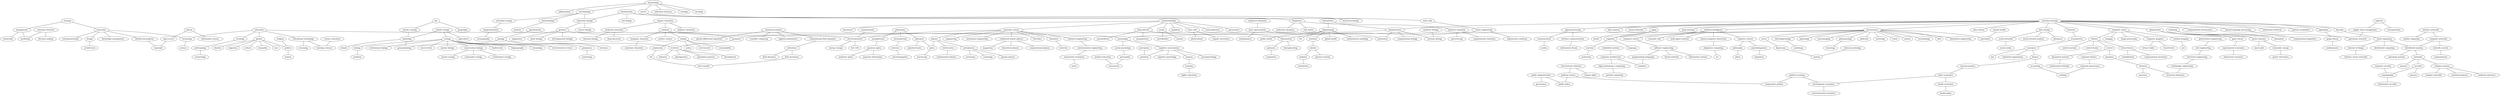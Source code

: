 strict graph "" {
	node [label="\N"];
	1	[id=1,
		label="machine learning",
		level=1,
		pos="126.76529220745215,-296.62644706161973",
		weight=0];
	2	[id=2,
		label="artificial intelligence",
		level=1,
		pos="507.24324820745187,-271.3479070616195",
		weight=0];
	1 -- 2	[level=1];
	3	[id=3,
		label=neuroscience,
		level=1,
		pos="408.87652220745167,-96.6879320616199",
		weight=0];
	1 -- 3	[level=1];
	17	[id=17,
		label=bioinformatics,
		level=2,
		pos="-150.5501577925479,63.533420938380004",
		weight=0];
	1 -- 17	[level=2];
	19	[id=19,
		label=optimization,
		level=2,
		pos="-40.6419677925478,-690.4186990616199",
		weight=0];
	1 -- 19	[level=2];
	20	[id=20,
		label=statistics,
		level=2,
		pos="44.405386207451556,-674.7321400616202",
		weight=0];
	1 -- 20	[level=2];
	31	[id=31,
		label="data mining",
		level=2,
		pos="204.47893120745175,-637.0175640616199",
		weight=0];
	1 -- 31	[level=2];
	32	[id=32,
		label="computer vision",
		level=2,
		pos="257.7279182074517,-648.3511760616193",
		weight=0];
	1 -- 32	[level=2];
	33	[id=33,
		label="signal processing",
		level=2,
		pos="377.308752207452,-496.1253860616198",
		weight=0];
	1 -- 33	[level=2];
	48	[id=48,
		label="natural language processing",
		level=3,
		pos="335.1261062074518,-432.05834206161944",
		weight=0];
	1 -- 48	[level=3];
	62	[id=62,
		label="data science",
		level=3,
		pos="304.17548220745175,-404.83944306161993",
		weight=0];
	1 -- 62	[level=3];
	87	[id=87,
		label="computational neuroscience",
		level=3,
		pos="317.40560320745135,-411.7004550616193",
		weight=0];
	1 -- 87	[level=3];
	119	[id=119,
		label=algorithms,
		level=3,
		pos="367.60990820745155,-432.91456206162",
		weight=0];
	1 -- 119	[level=3];
	120	[id=120,
		label="big data",
		level=3,
		pos="371.48038520745195,-421.2120590616196",
		weight=0];
	1 -- 120	[level=3];
	121	[id=121,
		label="information retrieval",
		level=3,
		pos="289.13728420745156,-347.29147106161963",
		weight=0];
	1 -- 121	[level=3];
	122	[id=122,
		label="pattern recognition",
		level=3,
		pos="304.61151320745194,-341.38533006162015",
		weight=0];
	1 -- 122	[level=3];
	243	[id=243,
		label="data analysis",
		level=4,
		pos="328.7905062074515,-340.53135706161993",
		weight=0];
	1 -- 243	[level=4];
	244	[id=244,
		label="neural networks",
		level=4,
		pos="318.2346632074514,-338.2229510616198",
		weight=0];
	1 -- 244	[level=4];
	245	[id=245,
		label="deep learning",
		level=4,
		pos="338.20908020745173,-339.39956406161946",
		weight=0];
	1 -- 245	[level=4];
	10	[id=10,
		label="computer science",
		level=2,
		pos="606.2335182074521,-293.1288600616199",
		weight=0];
	2 -- 10	[level=2];
	47	[id=47,
		label="semantic web",
		level=3,
		pos="605.5484312074514,-277.50682106162003",
		weight=0];
	2 -- 47	[level=3];
	74	[id=74,
		label="cognitive science",
		level=3,
		pos="632.4038752074521,-269.9924810616194",
		weight=0];
	2 -- 74	[level=3];
	78	[id=78,
		label="human-computer interaction",
		level=3,
		pos="680.9881642074515,-228.72353106161972",
		weight=0];
	2 -- 78	[level=3];
	292	[id=292,
		label="multi-agent systems",
		level=4,
		pos="536.1971322074514,-264.15044106161986",
		weight=0];
	2 -- 292	[level=4];
	12	[id=12,
		label=psychology,
		level=2,
		pos="559.5796342074518,-67.66377206161997",
		weight=0];
	3 -- 12	[level=2];
	117	[id=117,
		label="biomedical engineering",
		level=3,
		pos="423.4957112074517,-43.35919906161962",
		weight=0];
	3 -- 117	[level=3];
	127	[id=127,
		label=physiology,
		level=3,
		pos="418.57712420745156,-50.023305061619794",
		weight=0];
	3 -- 127	[level=3];
	177	[id=177,
		label=cognition,
		level=3,
		pos="427.7231592074513,-4.851642061619714",
		weight=0];
	3 -- 177	[level=3];
	180	[id=180,
		label=neuroimaging,
		level=3,
		pos="413.4115642074521,-9.328619061619975",
		weight=0];
	3 -- 180	[level=3];
	187	[id=187,
		label=pharmacology,
		level=3,
		pos="409.76958320745143,-25.113413061620122",
		weight=0];
	3 -- 187	[level=3];
	204	[id=204,
		label=psychiatry,
		level=4,
		pos="406.4832302074519,-5.652075061620053",
		weight=0];
	3 -- 204	[level=4];
	210	[id=210,
		label=addiction,
		level=4,
		pos="407.5968782074515,-50.33645206161964",
		weight=0];
	3 -- 210	[level=4];
	256	[id=256,
		label=stress,
		level=4,
		pos="403.8685152074513,-41.58110506161938",
		weight=0];
	3 -- 256	[level=4];
	264	[id=264,
		label=neurology,
		level=4,
		pos="400.7104622074521,-11.123459061619542",
		weight=0];
	3 -- 264	[level=4];
	279	[id=279,
		label=vision,
		level=4,
		pos="404.21610320745185,-47.94259006161974",
		weight=0];
	3 -- 279	[level=4];
	293	[id=293,
		label=autism,
		level=4,
		pos="396.57383520745134,-10.07630306161991",
		weight=0];
	3 -- 293	[level=4];
	304	[id=304,
		label=neurobiology,
		level=4,
		pos="404.8641842074521,-68.77395006161987",
		weight=0];
	3 -- 304	[level=4];
	305	[id=305,
		label=fmri,
		level=4,
		pos="394.9877662074514,-17.62450306162009",
		weight=0];
	3 -- 305	[level=4];
	306	[id=306,
		label=electrophysiology,
		level=4,
		pos="399.7288042074515,-47.987322061620034",
		weight=0];
	3 -- 306	[level=4];
	4	[id=4,
		label=immunology,
		level=2,
		pos="-422.0764667925487,394.23874093838003",
		weight=0];
	5	[id=5,
		label=cancer,
		level=2,
		pos="-472.4074867925483,474.35650493838057",
		weight=0];
	4 -- 5	[level=2];
	6	[id=6,
		label=microbiology,
		level=2,
		pos="-354.18690979254825,323.28564793837995",
		weight=0];
	4 -- 6	[level=2];
	40	[id=40,
		label="infectious diseases",
		level=3,
		pos="-524.1978047925477,422.44582893838015",
		weight=0];
	4 -- 40	[level=3];
	41	[id=41,
		label=virology,
		level=3,
		pos="-514.9259767925487,406.36332993838005",
		weight=0];
	4 -- 41	[level=3];
	190	[id=190,
		label=oncology,
		level=4,
		pos="-453.7919657925486,394.9548649383805",
		weight=0];
	4 -- 190	[level=4];
	191	[id=191,
		label=inflammation,
		level=4,
		pos="-468.6825367925485,392.44594393837997",
		weight=0];
	4 -- 191	[level=4];
	27	[id=27,
		label="stem cells",
		level=2,
		pos="-540.1753587925486,558.51941593838",
		weight=0];
	5 -- 27	[level=2];
	8	[id=8,
		label="molecular biology",
		level=2,
		pos="-324.97177979254866,285.55378193837987",
		weight=0];
	6 -- 8	[level=2];
	43	[id=43,
		label="microbial ecology",
		level=3,
		pos="-448.95524879254845,326.59131693838026",
		weight=0];
	6 -- 43	[level=3];
	103	[id=103,
		label=biotechnology,
		level=3,
		pos="-397.2056767925478,324.37452393838066",
		weight=0];
	6 -- 103	[level=3];
	7	[id=7,
		label=biochemistry,
		level=2,
		pos="-365.01388379254786,282.9787179383802",
		weight=0];
	7 -- 8	[level=2];
	9	[id=9,
		label=biophysics,
		level=2,
		pos="-413.7399317925483,259.6927109383805",
		weight=0];
	7 -- 9	[level=2];
	88	[id=88,
		label="structural biology",
		level=3,
		pos="-397.1240027925487,263.82581793838017",
		weight=0];
	7 -- 88	[level=3];
	165	[id=165,
		label="cell biology",
		level=3,
		pos="-401.6131667925474,260.10114993838033",
		weight=0];
	7 -- 165	[level=3];
	29	[id=29,
		label=genetics,
		level=2,
		pos="-294.99554379254823,222.25617693838012",
		weight=0];
	8 -- 29	[level=2];
	107	[id=107,
		label="cancer biology",
		level=3,
		pos="-348.2126817925482,281.4882059383799",
		weight=0];
	8 -- 107	[level=3];
	104	[id=104,
		label="physical chemistry",
		level=3,
		pos="-489.7777847925481,257.4802259383805",
		weight=0];
	9 -- 104	[level=3];
	288	[id=288,
		label="molecular dynamics",
		level=4,
		pos="-448.02879479254807,258.6947899383804",
		weight=0];
	9 -- 288	[level=4];
	289	[id=289,
		label="soft matter",
		level=4,
		pos="-487.6441077925483,240.86840193837998",
		weight=0];
	9 -- 289	[level=4];
	22	[id=22,
		label="software engineering",
		level=2,
		pos="669.967057207452,-288.49379706162017",
		weight=0];
	10 -- 22	[level=2];
	11	[id=11,
		label=education,
		level=2,
		pos="591.1667982074514,-46.2674710616202",
		weight=0];
	11 -- 12	[level=2];
	70	[id=70,
		label=technology,
		level=3,
		pos="671.1570392074518,-36.90512706162008",
		weight=0];
	11 -- 70	[level=3];
	108	[id=108,
		label=gender,
		level=3,
		pos="646.6944002074515,3.0910929383799157",
		weight=0];
	11 -- 108	[level=3];
	109	[id=109,
		label=sociology,
		level=3,
		pos="620.854711207452,-8.0368730616201",
		weight=0];
	11 -- 109	[level=3];
	233	[id=233,
		label="educational technology",
		level=4,
		pos="617.2944022074516,-10.943149061619806",
		weight=0];
	11 -- 233	[level=4];
	49	[id=49,
		label="social psychology",
		level=3,
		pos="574.9596172074516,-55.371034061619866",
		weight=0];
	12 -- 49	[level=3];
	50	[id=50,
		label="cognitive neuroscience",
		level=3,
		pos="571.1598952074519,-32.81236406161952",
		weight=0];
	12 -- 50	[level=3];
	13	[id=13,
		label=nanotechnology,
		level=2,
		pos="-698.368573792548,781.4369139383798",
		weight=0];
	14	[id=14,
		label="materials science",
		level=2,
		pos="-794.0850717925478,854.9931059383798",
		weight=0];
	13 -- 14	[level=2];
	15	[id=15,
		label="drug delivery",
		level=2,
		pos="-668.6303747925485,719.40839393838",
		weight=0];
	13 -- 15	[level=2];
	82	[id=82,
		label=mems,
		level=3,
		pos="-766.5039937925485,824.4234309383801",
		weight=0];
	13 -- 82	[level=3];
	97	[id=97,
		label=graphene,
		level=3,
		pos="-761.3750587925479,797.0884689383802",
		weight=0];
	13 -- 97	[level=3];
	236	[id=236,
		label=semiconductors,
		level=4,
		pos="-721.4261487925487,787.0811779383803",
		weight=0];
	13 -- 236	[level=4];
	237	[id=237,
		label="solar cells",
		level=4,
		pos="-757.8175677925483,792.1336879383798",
		weight=0];
	13 -- 237	[level=4];
	238	[id=238,
		label=nanoscience,
		level=4,
		pos="-709.2008817925489,783.3473889383804",
		weight=0];
	13 -- 238	[level=4];
	239	[id=239,
		label=biosensors,
		level=4,
		pos="-791.5984127925476,793.8995509383803",
		weight=0];
	13 -- 239	[level=4];
	23	[id=23,
		label=physics,
		level=2,
		pos="-830.646438792548,983.94338093838",
		weight=0];
	14 -- 23	[level=2];
	36	[id=36,
		label=chemistry,
		level=2,
		pos="-841.3750787925474,929.9710109383805",
		weight=0];
	14 -- 36	[level=2];
	68	[id=68,
		label=electrochemistry,
		level=3,
		pos="-893.9821867925475,971.7980129383805",
		weight=0];
	14 -- 68	[level=3];
	89	[id=89,
		label=engineering,
		level=3,
		pos="-854.0280277925485,885.8311989383801",
		weight=0];
	14 -- 89	[level=3];
	152	[id=152,
		label="chemical engineering",
		level=3,
		pos="-891.844741792549,897.41027193838",
		weight=0];
	14 -- 152	[level=3];
	153	[id=153,
		label="condensed matter physics",
		level=3,
		pos="-913.3451707925487,901.7032669383807",
		weight=0];
	14 -- 153	[level=3];
	307	[id=307,
		label="mechanical engineering",
		level=4,
		pos="-856.4634887925477,876.7699969383802",
		weight=0];
	14 -- 307	[level=4];
	328	[id=328,
		label="thin films",
		level=4,
		pos="-883.199871792549,885.1787539383804",
		weight=0];
	14 -- 328	[level=4];
	35	[id=35,
		label=biomaterials,
		level=2,
		pos="-601.9230407925479,637.9496779383799",
		weight=0];
	15 -- 35	[level=2];
	290	[id=290,
		label=nanomedicine,
		level=4,
		pos="-713.5655007925488,730.6286999383801",
		weight=0];
	15 -- 290	[level=4];
	349	[id=349,
		label=nanoparticles,
		level=4,
		pos="-706.1349277925474,728.6551419383804",
		weight=0];
	15 -- 349	[level=4];
	16	[id=16,
		label=biostatistics,
		level=2,
		pos="-181.1650147925484,188.76835393838064",
		weight=0];
	16 -- 17	[level=2];
	18	[id=18,
		label=epidemiology,
		level=2,
		pos="-217.8117537925482,265.17767793837993",
		weight=0];
	16 -- 18	[level=2];
	26	[id=26,
		label="computational biology",
		level=2,
		pos="-183.87498179254817,142.6626009383799",
		weight=0];
	17 -- 26	[level=2];
	30	[id=30,
		label=genomics,
		level=2,
		pos="-232.0394497925481,180.43413193838023",
		weight=0];
	17 -- 30	[level=2];
	91	[id=91,
		label=proteomics,
		level=3,
		pos="-172.68852679254815,-10.295758061619381",
		weight=0];
	17 -- 91	[level=3];
	149	[id=149,
		label="systems biology",
		level=3,
		pos="-171.48868379254782,-37.18880306162009",
		weight=0];
	17 -- 149	[level=3];
	53	[id=53,
		label=hiv,
		level=3,
		pos="-214.6589407925485,363.39244593838066",
		weight=0];
	18 -- 53	[level=3];
	54	[id=54,
		label="public health",
		level=3,
		pos="-240.27398579254805,345.45972493838053",
		weight=0];
	18 -- 54	[level=3];
	55	[id=55,
		label=nutrition,
		level=3,
		pos="-255.40644579254786,339.08561393838045",
		weight=0];
	18 -- 55	[level=3];
	207	[id=207,
		label="global health",
		level=4,
		pos="-231.57315579254828,292.13550893838055",
		weight=0];
	18 -- 207	[level=4];
	208	[id=208,
		label="mathematical modeling",
		level=4,
		pos="-230.88628679254816,290.49906093838035",
		weight=0];
	18 -- 208	[level=4];
	111	[id=111,
		label=simulation,
		level=3,
		pos="-92.3633087925482,-758.0750830616198",
		weight=0];
	19 -- 111	[level=3];
	141	[id=141,
		label="power systems",
		level=3,
		pos="-97.97294479254833,-797.4556030616204",
		weight=0];
	19 -- 141	[level=3];
	156	[id=156,
		label="operations research",
		level=3,
		pos="-50.1429817925482,-786.3295640616197",
		weight=0];
	19 -- 156	[level=3];
	173	[id=173,
		label="game theory",
		level=3,
		pos="-45.69146079254824,-741.5278790616194",
		weight=0];
	19 -- 173	[level=3];
	21	[id=21,
		label=econometrics,
		level=2,
		pos="17.372493207451953,-728.9398620616194",
		weight=0];
	20 -- 21	[level=2];
	39	[id=39,
		label=economics,
		level=2,
		pos="6.1158572074518815,-775.6152330616205",
		weight=0];
	21 -- 39	[level=2];
	100	[id=100,
		label="programming languages",
		level=3,
		pos="824.0557892074521,-310.9182360616196",
		weight=0];
	22 -- 100	[level=3];
	101	[id=101,
		label="information systems",
		level=3,
		pos="832.6111942074522,-300.3618700616198",
		weight=0];
	22 -- 101	[level=3];
	335	[id=335,
		label="formal methods",
		level=4,
		pos="762.8490432074514,-295.20050106161943",
		weight=0];
	22 -- 335	[level=4];
	90	[id=90,
		label=optics,
		level=3,
		pos="-821.3061697925477,1069.74774093838",
		weight=0];
	23 -- 90	[level=3];
	181	[id=181,
		label=mathematics,
		level=3,
		pos="-838.5222517925486,1018.7403749383802",
		weight=0];
	23 -- 181	[level=3];
	186	[id=186,
		label=astrophysics,
		level=3,
		pos="-853.465015792548,1027.6696309383806",
		weight=0];
	23 -- 186	[level=3];
	24	[id=24,
		label="climate change",
		level=2,
		pos="-537.4481607925482,4.550893938379886",
		weight=0];
	25	[id=25,
		label=ecology,
		level=2,
		pos="-367.7152377925486,93.91062193838025",
		weight=0];
	24 -- 25	[level=2];
	146	[id=146,
		label=hydrology,
		level=3,
		pos="-658.5112537925488,-40.04441206161937",
		weight=0];
	24 -- 146	[level=3];
	222	[id=222,
		label=agriculture,
		level=4,
		pos="-617.4353387925476,-26.495767061619517",
		weight=0];
	24 -- 222	[level=4];
	34	[id=34,
		label=evolution,
		level=2,
		pos="-291.21728279254785,137.51929093838044",
		weight=0];
	25 -- 34	[level=2];
	42	[id=42,
		label="conservation biology",
		level=3,
		pos="-477.8974527925475,-15.84699006162009",
		weight=0];
	25 -- 42	[level=3];
	73	[id=73,
		label="evolutionary biology",
		level=3,
		pos="-414.81005579254816,46.88338793838011",
		weight=0];
	25 -- 73	[level=3];
	133	[id=133,
		label=conservation,
		level=3,
		pos="-394.28232879254847,67.31631293838018",
		weight=0];
	25 -- 133	[level=3];
	134	[id=134,
		label=biology,
		level=3,
		pos="-413.2851387925475,44.83623993838046",
		weight=0];
	25 -- 134	[level=3];
	227	[id=227,
		label=biodiversity,
		level=4,
		pos="-412.87797779254834,31.9922539383806",
		weight=0];
	25 -- 227	[level=4];
	308	[id=308,
		label=entomology,
		level=4,
		pos="-411.20210379254786,26.655639938379863",
		weight=0];
	25 -- 308	[level=4];
	314	[id=314,
		label="environmental science",
		level=4,
		pos="-397.17377879254855,43.48774593838061",
		weight=0];
	25 -- 314	[level=4];
	344	[id=344,
		label="marine biology",
		level=4,
		pos="-382.4870457925481,68.27193893838012",
		weight=0];
	25 -- 344	[level=4];
	345	[id=345,
		label=biogeography,
		level=4,
		pos="-386.24002479254796,61.21145193838038",
		weight=0];
	25 -- 345	[level=4];
	28	[id=28,
		label="tissue engineering",
		level=2,
		pos="-568.0830277925488,595.87992993838",
		weight=0];
	27 -- 28	[level=2];
	28 -- 35	[level=2];
	242	[id=242,
		label="regenerative medicine",
		level=4,
		pos="-587.4828247925489,619.0831429383807",
		weight=0];
	28 -- 242	[level=4];
	29 -- 30	[level=2];
	162	[id=162,
		label="developmental biology",
		level=3,
		pos="-328.59029679254854,215.56850193838",
		weight=0];
	29 -- 162	[level=3];
	163	[id=163,
		label=epigenetics,
		level=3,
		pos="-331.7426397925483,208.74762393838046",
		weight=0];
	29 -- 163	[level=3];
	355	[id=355,
		label="plant biology",
		level=4,
		pos="-336.50448079254784,204.51359693838003",
		weight=0];
	29 -- 355	[level=4];
	30 -- 34	[level=2];
	102	[id=102,
		label=databases,
		level=3,
		pos="217.5536152074519,-747.2366640616201",
		weight=0];
	31 -- 102	[level=3];
	183	[id=183,
		label="social networks",
		level=3,
		pos="226.96505420745143,-720.1492690616196",
		weight=0];
	31 -- 183	[level=3];
	283	[id=283,
		label="social network analysis",
		level=4,
		pos="217.7680282074516,-671.4970960616201",
		weight=0];
	31 -- 283	[level=4];
	37	[id=37,
		label="image processing",
		level=2,
		pos="326.69915520745144,-801.0484220616199",
		weight=0];
	32 -- 37	[level=2];
	38	[id=38,
		label=robotics,
		level=2,
		pos="356.9999202074514,-780.4172920616202",
		weight=0];
	32 -- 38	[level=2];
	151	[id=151,
		label="computer graphics",
		level=3,
		pos="346.99713020745185,-732.2187580616192",
		weight=0];
	32 -- 151	[level=3];
	179	[id=179,
		label=imaging,
		level=3,
		pos="318.2170992074516,-699.8323540616202",
		weight=0];
	32 -- 179	[level=3];
	184	[id=184,
		label="medical imaging",
		level=3,
		pos="375.77383220745196,-737.4622760616203",
		weight=0];
	32 -- 184	[level=3];
	65	[id=65,
		label=communication,
		level=3,
		pos="409.79238820745195,-554.7634120616194",
		weight=0];
	33 -- 65	[level=3];
	66	[id=66,
		label="wireless communications",
		level=3,
		pos="451.67955020745194,-537.8665100616199",
		weight=0];
	33 -- 66	[level=3];
	118	[id=118,
		label="population genetics",
		level=3,
		pos="-311.2967697925478,107.28792293838069",
		weight=0];
	34 -- 118	[level=3];
	154	[id=154,
		label=development,
		level=3,
		pos="-311.0659847925481,86.25788293838013",
		weight=0];
	34 -- 154	[level=3];
	270	[id=270,
		label=behavior,
		level=4,
		pos="-297.7279927925483,119.95469993838014",
		weight=0];
	34 -- 270	[level=4];
	271	[id=271,
		label=phylogenetics,
		level=4,
		pos="-300.40259379254803,112.4416649383802",
		weight=0];
	34 -- 271	[level=4];
	131	[id=131,
		label=polymers,
		level=3,
		pos="-664.9543527925489,636.8376629383802",
		weight=0];
	35 -- 131	[level=3];
	347	[id=347,
		label=bioengineering,
		level=4,
		pos="-628.1354497925477,637.4501879383806",
		weight=0];
	35 -- 347	[level=4];
	145	[id=145,
		label=materials,
		level=3,
		pos="-880.4408677925476,981.6351729383805",
		weight=0];
	36 -- 145	[level=3];
	147	[id=147,
		label=control,
		level=3,
		pos="420.4535002074517,-898.6013450616192",
		weight=0];
	38 -- 147	[level=3];
	159	[id=159,
		label=biomechanics,
		level=3,
		pos="456.87989820745133,-885.025073061619",
		weight=0];
	38 -- 159	[level=3];
	219	[id=219,
		label="control theory",
		level=4,
		pos="446.1773042074519,-865.8370270616197",
		weight=0];
	38 -- 219	[level=4];
	277	[id=277,
		label="control systems",
		level=4,
		pos="394.13576420745176,-815.974598061619",
		weight=0];
	38 -- 277	[level=4];
	85	[id=85,
		label=finance,
		level=3,
		pos="3.558335207451819,-795.5192390616194",
		weight=0];
	39 -- 85	[level=3];
	137	[id=137,
		label=law,
		level=3,
		pos="49.387435207451745,-788.5324600616204",
		weight=0];
	39 -- 137	[level=3];
	224	[id=224,
		label="industrial organization",
		level=4,
		pos="57.87934520745148,-779.0678520616202",
		weight=0];
	39 -- 224	[level=4];
	299	[id=299,
		label="community ecology",
		level=4,
		pos="-569.4038917925482,-84.74461006161982",
		weight=0];
	42 -- 299	[level=4];
	322	[id=322,
		label="evolutionary ecology",
		level=4,
		pos="-523.0350767925484,-53.115016061619826",
		weight=0];
	42 -- 322	[level=4];
	323	[id=323,
		label="marine ecology",
		level=4,
		pos="-544.9096927925475,-79.03438306161934",
		weight=0];
	42 -- 323	[level=4];
	44	[id=44,
		label=biogeochemistry,
		level=3,
		pos="-512.1443587925478,311.1646579383805",
		weight=0];
	43 -- 44	[level=3];
	198	[id=198,
		label=oceanography,
		level=4,
		pos="-575.3068607925488,313.0549969383801",
		weight=0];
	44 -- 198	[level=4];
	45	[id=45,
		label="embedded systems",
		level=3,
		pos="1062.4612162074518,-314.4131900616194",
		weight=0];
	46	[id=46,
		label="computer architecture",
		level=3,
		pos="944.7561542074518,-295.33039306161936",
		weight=0];
	45 -- 46	[level=3];
	135	[id=135,
		label=compilers,
		level=3,
		pos="911.1680992074516,-315.52326406161956",
		weight=0];
	46 -- 135	[level=3];
	161	[id=161,
		label="high performance computing",
		level=3,
		pos="1007.4654412074515,-305.30658806161955",
		weight=0];
	46 -- 161	[level=3];
	201	[id=201,
		label="computational linguistics",
		level=4,
		pos="409.4247152074522,-474.8878260616193",
		weight=0];
	48 -- 201	[level=4];
	300	[id=300,
		label=personality,
		level=4,
		pos="590.8954362074519,-26.329483061619612",
		weight=0];
	49 -- 300	[level=4];
	160	[id=160,
		label=memory,
		level=3,
		pos="578.8130222074515,28.395711938380373",
		weight=0];
	50 -- 160	[level=3];
	225	[id=225,
		label="cognitive psychology",
		level=4,
		pos="567.8389702074519,-13.549360061620064",
		weight=0];
	50 -- 225	[level=4];
	318	[id=318,
		label=attention,
		level=4,
		pos="562.4066522074518,-20.524644061620165",
		weight=0];
	50 -- 318	[level=4];
	351	[id=351,
		label=neuropsychology,
		level=4,
		pos="560.0845562074519,-27.965640061619524",
		weight=0];
	50 -- 351	[level=4];
	51	[id=51,
		label="organic chemistry",
		level=3,
		pos="-998.3687627925483,1063.9046179383804",
		weight=0];
	52	[id=52,
		label=catalysis,
		level=3,
		pos="-941.9563797925475,1011.1018549383798",
		weight=0];
	51 -- 52	[level=3];
	205	[id=205,
		label="polymer chemistry",
		level=4,
		pos="-1024.0725887925491,1105.3643839383803",
		weight=0];
	51 -- 205	[level=4];
	206	[id=206,
		label="medicinal chemistry",
		level=4,
		pos="-1030.3341597925482,1097.3458439383803",
		weight=0];
	51 -- 206	[level=4];
	52 -- 68	[level=3];
	72	[id=72,
		label=energy,
		level=3,
		pos="-1000.4093597925475,1055.09309493838",
		weight=0];
	52 -- 72	[level=3];
	214	[id=214,
		label="inorganic chemistry",
		level=4,
		pos="-981.859643792548,1040.7690119383806",
		weight=0];
	52 -- 214	[level=4];
	215	[id=215,
		label="surface science",
		level=4,
		pos="-977.1750417925487,1037.2564149383807",
		weight=0];
	52 -- 215	[level=4];
	96	[id=96,
		label=obesity,
		level=3,
		pos="-317.221855792548,504.6256079383802",
		weight=0];
	55 -- 96	[level=3];
	56	[id=56,
		label=strategy,
		level=3,
		pos="760.6558482074515,-2.9084820616199067",
		weight=0];
	57	[id=57,
		label=management,
		level=3,
		pos="795.3449022074519,15.059007938380091",
		weight=0];
	56 -- 57	[level=3];
	58	[id=58,
		label=innovation,
		level=3,
		pos="698.2797712074516,-7.391431061620096",
		weight=0];
	56 -- 58	[level=3];
	129	[id=129,
		label=marketing,
		level=3,
		pos="832.9587472074518,35.91964793837997",
		weight=0];
	57 -- 129	[level=3];
	286	[id=286,
		label=leadership,
		level=4,
		pos="824.761541207452,37.812114938380546",
		weight=0];
	57 -- 286	[level=4];
	69	[id=69,
		label=entrepreneurship,
		level=3,
		pos="781.8972952074519,24.52516493837993",
		weight=0];
	58 -- 69	[level=3];
	58 -- 70	[level=3];
	71	[id=71,
		label=design,
		level=3,
		pos="784.6637362074516,30.1089229383806",
		weight=0];
	58 -- 71	[level=3];
	211	[id=211,
		label="knowledge management",
		level=4,
		pos="737.5894762074522,9.959120938380693",
		weight=0];
	58 -- 211	[level=4];
	212	[id=212,
		label="intellectual property",
		level=4,
		pos="743.2327512074517,12.78832193838025",
		weight=0];
	58 -- 212	[level=4];
	59	[id=59,
		label=plasmonics,
		level=3,
		pos="-900.5983377925477,1146.2759559383803",
		weight=0];
	60	[id=60,
		label=photonics,
		level=3,
		pos="-875.6924447925485,1114.24776793838",
		weight=0];
	59 -- 60	[level=3];
	61	[id=61,
		label=nanophotonics,
		level=3,
		pos="-939.0859007925483,1196.2323459383806",
		weight=0];
	59 -- 61	[level=3];
	209	[id=209,
		label=metamaterials,
		level=4,
		pos="-932.094870792549,1163.7933339383799",
		weight=0];
	59 -- 209	[level=4];
	60 -- 90	[level=3];
	329	[id=329,
		label=optoelectronics,
		level=4,
		pos="-886.0582197925487,1127.1431429383802",
		weight=0];
	60 -- 329	[level=4];
	136	[id=136,
		label="quantum optics",
		level=3,
		pos="-966.5047287925481,1176.5845169383801",
		weight=0];
	61 -- 136	[level=3];
	63	[id=63,
		label="international relations",
		level=3,
		pos="75.67407420745167,-972.8853260616197",
		weight=0];
	64	[id=64,
		label="political science",
		level=3,
		pos="22.78264020745155,-971.5873900616189",
		weight=0];
	63 -- 64	[level=3];
	343	[id=343,
		label="human rights",
		level=4,
		pos="62.65043820745177,-1096.7599580616206",
		weight=0];
	63 -- 343	[level=4];
	170	[id=170,
		label="comparative politics",
		level=3,
		pos="54.86680420745142,-921.8179310616197",
		weight=0];
	64 -- 170	[level=3];
	312	[id=312,
		label="public policy",
		level=4,
		pos="63.75904620745132,-962.3133870616202",
		weight=0];
	64 -- 312	[level=4];
	246	[id=246,
		label=media,
		level=4,
		pos="449.9546602074515,-583.8939860616201",
		weight=0];
	65 -- 246	[level=4];
	95	[id=95,
		label="information theory",
		level=3,
		pos="502.98583320745183,-570.54317806162",
		weight=0];
	66 -- 95	[level=3];
	67	[id=67,
		label=nanomaterials,
		level=3,
		pos="-942.4691927925487,1007.72624293838",
		weight=0];
	67 -- 68	[level=3];
	234	[id=234,
		label="energy storage",
		level=4,
		pos="-930.7543517925478,998.9790189383802",
		weight=0];
	68 -- 234	[level=4];
	269	[id=269,
		label="fuel cells",
		level=4,
		pos="-919.3956737925491,990.4411099383806",
		weight=0];
	68 -- 269	[level=4];
	362	[id=362,
		label=science,
		level=4,
		pos="685.7839382074517,-18.27371706162012",
		weight=0];
	70 -- 362	[level=4];
	278	[id=278,
		label=architecture,
		level=4,
		pos="821.9317572074515,56.72932693837993",
		weight=0];
	71 -- 278	[level=4];
	92	[id=92,
		label=environment,
		level=3,
		pos="-1073.4884417925477,1114.5872179383805",
		weight=0];
	72 -- 92	[level=3];
	93	[id=93,
		label=combustion,
		level=3,
		pos="-1049.7144807925488,1089.4506759383803",
		weight=0];
	72 -- 93	[level=3];
	94	[id=94,
		label=sustainability,
		level=3,
		pos="-1069.2694717925478,1085.6519129383805",
		weight=0];
	72 -- 94	[level=3];
	326	[id=326,
		label=policy,
		level=4,
		pos="-1033.326515792549,1069.65971593838",
		weight=0];
	72 -- 326	[level=4];
	75	[id=75,
		label=psycholinguistics,
		level=3,
		pos="712.503092207452,-271.2143990616196",
		weight=0];
	74 -- 75	[level=3];
	332	[id=332,
		label=philosophy,
		level=4,
		pos="690.9323222074518,-259.32090506161967",
		weight=0];
	74 -- 332	[level=4];
	125	[id=125,
		label=linguistics,
		level=3,
		pos="764.7841212074518,-263.16145206161946",
		weight=0];
	75 -- 125	[level=3];
	76	[id=76,
		label="wireless networks",
		level=3,
		pos="662.9565832074513,-570.0912770616196",
		weight=0];
	77	[id=77,
		label="computer networks",
		level=3,
		pos="620.3192192074521,-555.37656606162",
		weight=0];
	76 -- 77	[level=3];
	350	[id=350,
		label="mobile computing",
		level=4,
		pos="713.4929402074522,-591.1235950616201",
		weight=0];
	76 -- 350	[level=4];
	124	[id=124,
		label="distributed systems",
		level=3,
		pos="575.618713207452,-520.0160860616197",
		weight=0];
	77 -- 124	[level=3];
	330	[id=330,
		label="network security",
		level=4,
		pos="662.4940522074521,-554.3293000616195",
		weight=0];
	77 -- 330	[level=4];
	79	[id=79,
		label="ubiquitous computing",
		level=3,
		pos="818.7907402074516,-212.75862706161934",
		weight=0];
	78 -- 79	[level=3];
	172	[id=172,
		label=hci,
		level=3,
		pos="871.7664722074514,-193.8580440616197",
		weight=0];
	79 -- 172	[level=3];
	80	[id=80,
		label="analytical chemistry",
		level=3,
		pos="-206.69579279254867,-110.66708206162002",
		weight=0];
	81	[id=81,
		label="mass spectrometry",
		level=3,
		pos="-187.94980579254843,-71.14994706161997",
		weight=0];
	80 -- 81	[level=3];
	81 -- 91	[level=3];
	216	[id=216,
		label=metabolomics,
		level=4,
		pos="-192.19001179254792,-98.2648170616194",
		weight=0];
	81 -- 216	[level=4];
	83	[id=83,
		label=microfluidics,
		level=3,
		pos="-830.9042097925485,815.0896589383801",
		weight=0];
	82 -- 83	[level=3];
	84	[id=84,
		label=sensors,
		level=3,
		pos="-787.4816307925485,821.1034079383799",
		weight=0];
	82 -- 84	[level=3];
	86	[id=86,
		label=macroeconomics,
		level=3,
		pos="23.05963620745206,-820.4114490616194",
		weight=0];
	85 -- 86	[level=3];
	228	[id=228,
		label=accounting,
		level=4,
		pos="19.98788220745155,-816.3643660616199",
		weight=0];
	85 -- 228	[level=4];
	144	[id=144,
		label="labor economics",
		level=3,
		pos="28.04248920745158,-851.7142860616204",
		weight=0];
	86 -- 144	[level=3];
	296	[id=296,
		label=microscopy,
		level=4,
		pos="-848.9822977925487,1092.25919593838",
		weight=0];
	90 -- 296	[level=4];
	132	[id=132,
		label=cfd,
		level=3,
		pos="-1088.147236792549,1122.6669839383803",
		weight=0];
	93 -- 132	[level=3];
	174	[id=174,
		label=diabetes,
		level=3,
		pos="-354.6855977925479,575.3776729383799",
		weight=0];
	96 -- 174	[level=3];
	217	[id=217,
		label="physical activity",
		level=4,
		pos="-341.62474079254844,544.7367479383802",
		weight=0];
	96 -- 217	[level=4];
	98	[id=98,
		label=gis,
		level=3,
		pos="-902.2014347925488,-150.67848006161967",
		weight=0];
	99	[id=99,
		label="remote sensing",
		level=3,
		pos="-733.2039077925474,-75.64359606161997",
		weight=0];
	98 -- 99	[level=3];
	364	[id=364,
		label=geography,
		level=4,
		pos="-979.1453107925481,-170.4602850616202",
		weight=0];
	98 -- 364	[level=4];
	99 -- 146	[level=3];
	100 -- 135	[level=3];
	252	[id=252,
		label=biofuels,
		level=4,
		pos="-468.83853779254787,311.61021793838063",
		weight=0];
	103 -- 252	[level=4];
	105	[id=105,
		label=spectroscopy,
		level=3,
		pos="-533.6985377925484,253.5347409383803",
		weight=0];
	104 -- 105	[level=3];
	106	[id=106,
		label="computational chemistry",
		level=3,
		pos="-521.9754927925478,238.5095019383798",
		weight=0];
	104 -- 106	[level=3];
	230	[id=230,
		label=migration,
		level=4,
		pos="723.1217462074519,60.39239693838044",
		weight=0];
	108 -- 230	[level=4];
	251	[id=251,
		label=culture,
		level=4,
		pos="673.3317692074515,24.74805993837981",
		weight=0];
	108 -- 251	[level=4];
	295	[id=295,
		label=politics,
		level=4,
		pos="695.4283022074515,45.11457393838009",
		weight=0];
	108 -- 295	[level=4];
	324	[id=324,
		label=inequality,
		level=4,
		pos="680.2100332074515,32.10103893838004",
		weight=0];
	108 -- 324	[level=4];
	361	[id=361,
		label=race,
		level=4,
		pos="695.8114552074521,50.62838693838057",
		weight=0];
	108 -- 361	[level=4];
	365	[id=365,
		label=identity,
		level=4,
		pos="668.720974207452,25.07967193838067",
		weight=0];
	108 -- 365	[level=4];
	247	[id=247,
		label=anthropology,
		level=4,
		pos="643.2203762074514,19.028411938380486",
		weight=0];
	109 -- 247	[level=4];
	110	[id=110,
		label=modeling,
		level=3,
		pos="-135.77152279254824,-806.4362930616189",
		weight=0];
	110 -- 111	[level=3];
	112	[id=112,
		label=geochemistry,
		level=3,
		pos="-813.3808107925488,-126.45599906161988",
		weight=0];
	113	[id=113,
		label=geology,
		level=3,
		pos="-753.1282607925477,-88.83062006161981",
		weight=0];
	112 -- 113	[level=3];
	155	[id=155,
		label=geophysics,
		level=3,
		pos="-778.6793907925476,-113.42018006162016",
		weight=0];
	113 -- 155	[level=3];
	166	[id=166,
		label=geomorphology,
		level=3,
		pos="-714.0410187925481,-68.71499406162002",
		weight=0];
	113 -- 166	[level=3];
	357	[id=357,
		label=tectonics,
		level=4,
		pos="-777.3594407925484,-114.80677306161942",
		weight=0];
	113 -- 357	[level=4];
	114	[id=114,
		label=logistics,
		level=3,
		pos="-97.26480279254793,-959.6870480616199",
		weight=0];
	115	[id=115,
		label=transportation,
		level=3,
		pos="-94.82470279254812,-1000.1343240616206",
		weight=0];
	114 -- 115	[level=3];
	116	[id=116,
		label="supply chain management",
		level=3,
		pos="-75.62113479254822,-894.5476100616197",
		weight=0];
	114 -- 116	[level=3];
	116 -- 156	[level=3];
	297	[id=297,
		label="graph theory",
		level=4,
		pos="429.44305220745173,-470.7782770616195",
		weight=0];
	119 -- 297	[level=4];
	123	[id=123,
		label="cloud computing",
		level=3,
		pos="491.50396120745154,-467.4572660616195",
		weight=0];
	120 -- 123	[level=3];
	123 -- 124	[level=3];
	241	[id=241,
		label="distributed computing",
		level=4,
		pos="524.7195132074521,-480.88689806161983",
		weight=0];
	123 -- 241	[level=4];
	315	[id=315,
		label="internet of things",
		level=4,
		pos="552.2589482074518,-492.0032120616197",
		weight=0];
	123 -- 315	[level=4];
	126	[id=126,
		label=networks,
		level=3,
		pos="659.7117952074514,-527.4889260616201",
		weight=0];
	124 -- 126	[level=3];
	342	[id=342,
		label="operating systems",
		level=4,
		pos="616.855780207452,-517.4602770616193",
		weight=0];
	124 -- 342	[level=4];
	150	[id=150,
		label="complex systems",
		level=3,
		pos="753.4637302074516,-579.2808350616197",
		weight=0];
	126 -- 150	[level=3];
	167	[id=167,
		label=security,
		level=3,
		pos="733.6612552074521,-566.3787800616201",
		weight=0];
	126 -- 167	[level=3];
	319	[id=319,
		label=systems,
		level=4,
		pos="709.6255622074514,-548.5342460616193",
		weight=0];
	126 -- 319	[level=4];
	128	[id=128,
		label="consumer behavior",
		level=3,
		pos="932.2913142074522,54.52782893838048",
		weight=0];
	128 -- 129	[level=3];
	130	[id=130,
		label="decision making",
		level=3,
		pos="1007.9454372074515,78.64409993838035",
		weight=0];
	128 -- 130	[level=3];
	202	[id=202,
		label=composites,
		level=4,
		pos="-767.0933967925484,657.3091309383799",
		weight=0];
	131 -- 202	[level=4];
	164	[id=164,
		label="heat transfer",
		level=3,
		pos="-1118.975377792549,1143.76783893838",
		weight=0];
	132 -- 164	[level=3];
	143	[id=143,
		label=medicine,
		level=3,
		pos="-457.47320879254767,-1.8789430616197933",
		weight=0];
	134 -- 143	[level=3];
	281	[id=281,
		label="nonlinear optics",
		level=4,
		pos="-997.8251207925478,1245.0492839383805",
		weight=0];
	136 -- 281	[level=4];
	282	[id=282,
		label="quantum information",
		level=4,
		pos="-997.7241957925489,1227.64889993838",
		weight=0];
	136 -- 282	[level=4];
	138	[id=138,
		label="numerical analysis",
		level=3,
		pos="-1297.4948467925478,1284.9106569383803",
		weight=0];
	139	[id=139,
		label="applied mathematics",
		level=3,
		pos="-1317.1959477925484,1328.0277419383801",
		weight=0];
	138 -- 139	[level=3];
	140	[id=140,
		label="computational fluid dynamics",
		level=3,
		pos="-1247.6561977925485,1238.7819419383804",
		weight=0];
	138 -- 140	[level=3];
	253	[id=253,
		label="partial differential equations",
		level=4,
		pos="-1312.1141457925478,1312.4680309383803",
		weight=0];
	138 -- 253	[level=4];
	254	[id=254,
		label="scientific computing",
		level=4,
		pos="-1313.1983797925477,1296.9460049383806",
		weight=0];
	138 -- 254	[level=4];
	157	[id=157,
		label=turbulence,
		level=3,
		pos="-1196.4984327925486,1222.1571569383805",
		weight=0];
	140 -- 157	[level=3];
	142	[id=142,
		label="renewable energy",
		level=3,
		pos="-99.38467279254837,-854.8002290616205",
		weight=0];
	141 -- 142	[level=3];
	258	[id=258,
		label="smart grid",
		level=4,
		pos="-92.44323979254841,-834.9149660616204",
		weight=0];
	141 -- 258	[level=4];
	182	[id=182,
		label="power electronics",
		level=3,
		pos="-103.66066579254857,-913.1014360616191",
		weight=0];
	142 -- 182	[level=3];
	169	[id=169,
		label="development economics",
		level=3,
		pos="6.463545207451716,-881.0732500616195",
		weight=0];
	144 -- 169	[level=3];
	178	[id=178,
		label="health economics",
		level=3,
		pos="55.716759207452014,-872.3400630616197",
		weight=0];
	144 -- 178	[level=3];
	146 -- 166	[level=3];
	240	[id=240,
		label=climate,
		level=4,
		pos="-697.1106437925482,-63.18690606161999",
		weight=0];
	146 -- 240	[level=4];
	231	[id=231,
		label=dynamics,
		level=4,
		pos="435.21098320745205,-944.2923200616206",
		weight=0];
	147 -- 231	[level=4];
	275	[id=275,
		label="dynamical systems",
		level=4,
		pos="472.1531052074515,-967.983023061619",
		weight=0];
	147 -- 275	[level=4];
	148	[id=148,
		label="synthetic biology",
		level=3,
		pos="-182.1962137925484,-91.49262006162007",
		weight=0];
	148 -- 149	[level=3];
	266	[id=266,
		label="complex networks",
		level=4,
		pos="798.8263242074518,-595.9324640616196",
		weight=0];
	150 -- 266	[level=4];
	267	[id=267,
		label="statistical physics",
		level=4,
		pos="785.9729162074518,-588.7400580616195",
		weight=0];
	150 -- 267	[level=4];
	268	[id=268,
		label="nonlinear dynamics",
		level=4,
		pos="812.7791752074518,-595.56380806162",
		weight=0];
	150 -- 268	[level=4];
	263	[id=263,
		label=visualization,
		level=4,
		pos="378.39085220745164,-757.52156206162",
		weight=0];
	151 -- 263	[level=4];
	352	[id=352,
		label="virtual reality",
		level=4,
		pos="400.5611202074515,-775.3764120616197",
		weight=0];
	151 -- 352	[level=4];
	259	[id=259,
		label="environmental engineering",
		level=4,
		pos="-952.8769707925476,928.2786919383807",
		weight=0];
	152 -- 259	[level=4];
	226	[id=226,
		label=magnetism,
		level=4,
		pos="-980.0638177925484,922.7939699383805",
		weight=0];
	153 -- 226	[level=4];
	255	[id=255,
		label="theoretical physics",
		level=4,
		pos="-957.4699787925474,915.6431389383806",
		weight=0];
	153 -- 255	[level=4];
	363	[id=363,
		label="computational physics",
		level=4,
		pos="-943.4517947925488,910.8736899383803",
		weight=0];
	153 -- 363	[level=4];
	272	[id=272,
		label=seismology,
		level=4,
		pos="-824.569103792548,-142.12253906162005",
		weight=0];
	155 -- 272	[level=4];
	158	[id=158,
		label="fluid mechanics",
		level=3,
		pos="-1150.139308792548,1166.23062493838",
		weight=0];
	157 -- 158	[level=3];
	353	[id=353,
		label="fluid dynamics",
		level=4,
		pos="-1234.3154587925474,1234.2441749383806",
		weight=0];
	157 -- 353	[level=4];
	158 -- 164	[level=3];
	348	[id=348,
		label="computational mechanics",
		level=4,
		pos="504.58547720745173,-936.1442800616205",
		weight=0];
	159 -- 348	[level=4];
	354	[id=354,
		label=rehabilitation,
		level=4,
		pos="488.0405982074517,-917.8165900616204",
		weight=0];
	159 -- 354	[level=4];
	171	[id=171,
		label=learning,
		level=3,
		pos="585.9325412074513,74.81406193838029",
		weight=0];
	160 -- 171	[level=3];
	346	[id=346,
		label="parallel computing",
		level=4,
		pos="1054.2339572074516,-303.3552330616194",
		weight=0];
	161 -- 346	[level=4];
	188	[id=188,
		label=privacy,
		level=3,
		pos="801.530449207452,-579.5024800616202",
		weight=0];
	167 -- 188	[level=3];
	200	[id=200,
		label=cryptography,
		level=4,
		pos="758.418788207452,-561.2761550616196",
		weight=0];
	167 -- 200	[level=4];
	168	[id=168,
		label="political economy",
		level=3,
		pos="37.860635207452106,-898.4505440616194",
		weight=0];
	168 -- 169	[level=3];
	168 -- 170	[level=3];
	265	[id=265,
		label="environmental economics",
		level=4,
		pos="50.454096207451585,-890.4618780616202",
		weight=0];
	169 -- 265	[level=4];
	235	[id=235,
		label="higher education",
		level=4,
		pos="595.9316872074514,96.08363693838055",
		weight=0];
	171 -- 235	[level=4];
	261	[id=261,
		label="experimental economics",
		level=4,
		pos="-46.34144079254838,-780.4401090616193",
		weight=0];
	173 -- 261	[level=4];
	192	[id=192,
		label=metabolism,
		level=4,
		pos="-366.1121097925479,658.0489339383803",
		weight=0];
	174 -- 192	[level=4];
	175	[id=175,
		label=aging,
		level=3,
		pos="434.4094562074515,53.45079993838044",
		weight=0];
	176	[id=176,
		label=health,
		level=3,
		pos="439.98361620745163,94.95940893837997",
		weight=0];
	175 -- 176	[level=3];
	175 -- 177	[level=3];
	189	[id=189,
		label=emotion,
		level=3,
		pos="431.832450207452,38.27504993838011",
		weight=0];
	177 -- 189	[level=3];
	313	[id=313,
		label=language,
		level=4,
		pos="431.04975920745164,30.37991793838046",
		weight=0];
	177 -- 313	[level=4];
	291	[id=291,
		label="health policy",
		level=4,
		pos="71.6813092074517,-895.7525280616192",
		weight=0];
	178 -- 291	[level=4];
	284	[id=284,
		label="mathematical physics",
		level=4,
		pos="-823.2865767925487,1051.9259889383802",
		weight=0];
	181 -- 284	[level=4];
	185	[id=185,
		label="social media",
		level=3,
		pos="260.5152602074513,-762.1360250616199",
		weight=0];
	183 -- 185	[level=3];
	341	[id=341,
		label=mri,
		level=4,
		pos="447.06191020745155,-793.3937080616197",
		weight=0];
	184 -- 341	[level=4];
	218	[id=218,
		label=astronomy,
		level=4,
		pos="-875.4855827925476,1050.3054089383804",
		weight=0];
	186 -- 218	[level=4];
	309	[id=309,
		label=cosmology,
		level=4,
		pos="-893.5622277925486,1058.5334729383803",
		weight=0];
	186 -- 309	[level=4];
	337	[id=337,
		label="plasma physics",
		level=4,
		pos="-885.1974517925482,1050.5564239383802",
		weight=0];
	186 -- 337	[level=4];
	303	[id=303,
		label=toxicology,
		level=4,
		pos="410.88978120745196,22.776530938380347",
		weight=0];
	187 -- 303	[level=4];
	285	[id=285,
		label=motivation,
		level=4,
		pos="432.3046522074519,80.1771199383802",
		weight=0];
	189 -- 285	[level=4];
	193	[id=193,
		label="corporate finance",
		level=4,
		pos="85.1054182074522,-926.0404660616205",
		weight=0];
	194	[id=194,
		label="corporate governance",
		level=4,
		pos="74.50046220745207,-856.1903470616198",
		weight=0];
	193 -- 194	[level=4];
	229	[id=229,
		label=auditing,
		level=4,
		pos="56.23716020745178,-834.8049110616194",
		weight=0];
	194 -- 229	[level=4];
	195	[id=195,
		label=library,
		level=4,
		pos="806.2790132074515,61.77103593838001",
		weight=0];
	196	[id=196,
		label="open access",
		level=4,
		pos="797.2813832074517,47.65915393837986",
		weight=0];
	195 -- 196	[level=4];
	197	[id=197,
		label="information science",
		level=4,
		pos="842.3574312074516,85.16993593838015",
		weight=0];
	195 -- 197	[level=4];
	280	[id=280,
		label=copyright,
		level=4,
		pos="767.7254702074515,25.834173938380445",
		weight=0];
	196 -- 280	[level=4];
	199	[id=199,
		label="computer security",
		level=4,
		pos="786.6869722074516,-568.5073630616198",
		weight=0];
	199 -- 200	[level=4];
	213	[id=213,
		label="information security",
		level=4,
		pos="791.5482402074522,-556.6626500616194",
		weight=0];
	200 -- 213	[level=4];
	203	[id=203,
		label="mental health",
		level=4,
		pos="399.19789220745133,67.20451593838061",
		weight=0];
	203 -- 204	[level=4];
	220	[id=220,
		label="drug discovery",
		level=4,
		pos="-1062.2169817925478,1129.7923149383805",
		weight=0];
	206 -- 220	[level=4];
	221	[id=221,
		label="chemical biology",
		level=4,
		pos="-1054.2238647925478,1121.45849593838",
		weight=0];
	206 -- 221	[level=4];
	287	[id=287,
		label=antennas,
		level=4,
		pos="-958.703522792548,1155.74471593838",
		weight=0];
	209 -- 287	[level=4];
	212 -- 280	[level=4];
	223	[id=223,
		label="materials chemistry",
		level=4,
		pos="-1049.9419227925482,1064.13902393838",
		weight=0];
	214 -- 223	[level=4];
	228 -- 229	[level=4];
	232	[id=232,
		label=vibration,
		level=4,
		pos="430.0196572074519,-989.8975760616195",
		weight=0];
	231 -- 232	[level=4];
	336	[id=336,
		label="structural dynamics",
		level=4,
		pos="464.602626207452,-1000.5493370616205",
		weight=0];
	232 -- 336	[level=4];
	360	[id=360,
		label=acoustics,
		level=4,
		pos="495.8548952074516,-1003.5281920616198",
		weight=0];
	232 -- 360	[level=4];
	321	[id=321,
		label="learning sciences",
		level=4,
		pos="637.5899332074514,19.24437793838024",
		weight=0];
	233 -- 321	[level=4];
	338	[id=338,
		label="e-learning",
		level=4,
		pos="629.9363692074521,9.651789938379807",
		weight=0];
	233 -- 338	[level=4];
	327	[id=327,
		label=photovoltaics,
		level=4,
		pos="-813.9528997925481,803.0498709383801",
		weight=0];
	237 -- 327	[level=4];
	340	[id=340,
		label="organic electronics",
		level=4,
		pos="-774.4503527925481,794.4023109383807",
		weight=0];
	237 -- 340	[level=4];
	248	[id=248,
		label=archaeology,
		level=4,
		pos="674.8917472074518,62.65605993838017",
		weight=0];
	247 -- 248	[level=4];
	249	[id=249,
		label="geotechnical engineering",
		level=4,
		pos="568.0175912074519,-1100.2405120616204",
		weight=0];
	250	[id=250,
		label="civil engineering",
		level=4,
		pos="533.9125642074514,-1101.0373460616192",
		weight=0];
	249 -- 250	[level=4];
	273	[id=273,
		label="structural engineering",
		level=4,
		pos="497.82793220745134,-1060.3976020616192",
		weight=0];
	250 -- 273	[level=4];
	257	[id=257,
		label=depression,
		level=4,
		pos="399.28896520745184,13.753504938380502",
		weight=0];
	256 -- 257	[level=4];
	302	[id=302,
		label=anxiety,
		level=4,
		pos="396.3984882074519,52.682602938380114",
		weight=0];
	257 -- 302	[level=4];
	260	[id=260,
		label="wastewater treatment",
		level=4,
		pos="-997.7667727925491,937.0412429383805",
		weight=0];
	259 -- 260	[level=4];
	358	[id=358,
		label=water,
		level=4,
		pos="-1036.237397792549,951.3606699383799",
		weight=0];
	260 -- 358	[level=4];
	262	[id=262,
		label="behavioral economics",
		level=4,
		pos="-44.867509792547935,-794.5353890616188",
		weight=0];
	261 -- 262	[level=4];
	274	[id=274,
		label="earthquake engineering",
		level=4,
		pos="477.98593620745214,-1032.120655061619",
		weight=0];
	273 -- 274	[level=4];
	274 -- 336	[level=4];
	276	[id=276,
		label="mathematical biology",
		level=4,
		pos="525.3382582074519,-1020.8567930616191",
		weight=0];
	275 -- 276	[level=4];
	325	[id=325,
		label=electromagnetics,
		level=4,
		pos="-973.331375792548,1176.3250429383806",
		weight=0];
	287 -- 325	[level=4];
	294	[id=294,
		label=religion,
		level=4,
		pos="728.7802672074522,73.41637893838015",
		weight=0];
	294 -- 295	[level=4];
	339	[id=339,
		label=history,
		level=4,
		pos="719.1801642074515,68.50950393838048",
		weight=0];
	295 -- 339	[level=4];
	298	[id=298,
		label=combinatorics,
		level=4,
		pos="463.75926420745145,-497.7940180616197",
		weight=0];
	297 -- 298	[level=4];
	334	[id=334,
		label=assessment,
		level=4,
		pos="607.9454902074522,-0.2192290616194441",
		weight=0];
	300 -- 334	[level=4];
	301	[id=301,
		label="clinical psychology",
		level=4,
		pos="373.9574022074521,100.59095993838037",
		weight=0];
	301 -- 302	[level=4];
	359	[id=359,
		label=cardiology,
		level=4,
		pos="386.4079522074517,21.60944893838041",
		weight=0];
	306 -- 359	[level=4];
	310	[id=310,
		label="public administration",
		level=4,
		pos="74.53374520745183,-963.0211880616189",
		weight=0];
	311	[id=311,
		label=governance,
		level=4,
		pos="77.8951592074518,-975.113740061619",
		weight=0];
	310 -- 311	[level=4];
	310 -- 312	[level=4];
	316	[id=316,
		label="wireless sensor networks",
		level=4,
		pos="576.1194772074514,-501.3229770616199",
		weight=0];
	315 -- 316	[level=4];
	317	[id=317,
		label=perception,
		level=4,
		pos="572.9630362074522,8.411718938380545",
		weight=0];
	317 -- 318	[level=4];
	320	[id=320,
		label="science education",
		level=4,
		pos="658.3244322074515,61.971453938380364",
		weight=0];
	320 -- 321	[level=4];
	331	[id=331,
		label=computational,
		level=4,
		pos="675.8307412074519,-557.29254406162",
		weight=0];
	330 -- 331	[level=4];
	356	[id=356,
		label=ethics,
		level=4,
		pos="721.5765992074521,-252.63705206162012",
		weight=0];
	332 -- 356	[level=4];
	333	[id=333,
		label="medical education",
		level=4,
		pos="622.7350472074513,36.11854093838065",
		weight=0];
	333 -- 334	[level=4];
}
